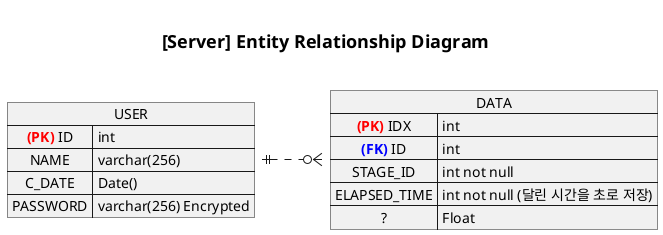 @startuml er-diagram
left to right direction

title

=[Server] Entity Relationship Diagram

end title

map USER {
    <color:red>**(PK)**</color> ID => int
    NAME => varchar(256)
    C_DATE => Date()
    PASSWORD => varchar(256) Encrypted
}

map DATA {
    <color:red>**(PK)**</color> IDX => int
    <color:blue>**(FK)**</color> ID => int
    STAGE_ID => int not null
    ELAPSED_TIME => int not null (달린 시간을 초로 저장)
    ? => Float
}

' select * from (select id, name from user) as tmp1
'   join data as data on tmp1.id == data.id;

USER ||..o{ DATA

'릴레이션 표시 방법
'동적 태그를 어떻게 표현할지?

@enduml
